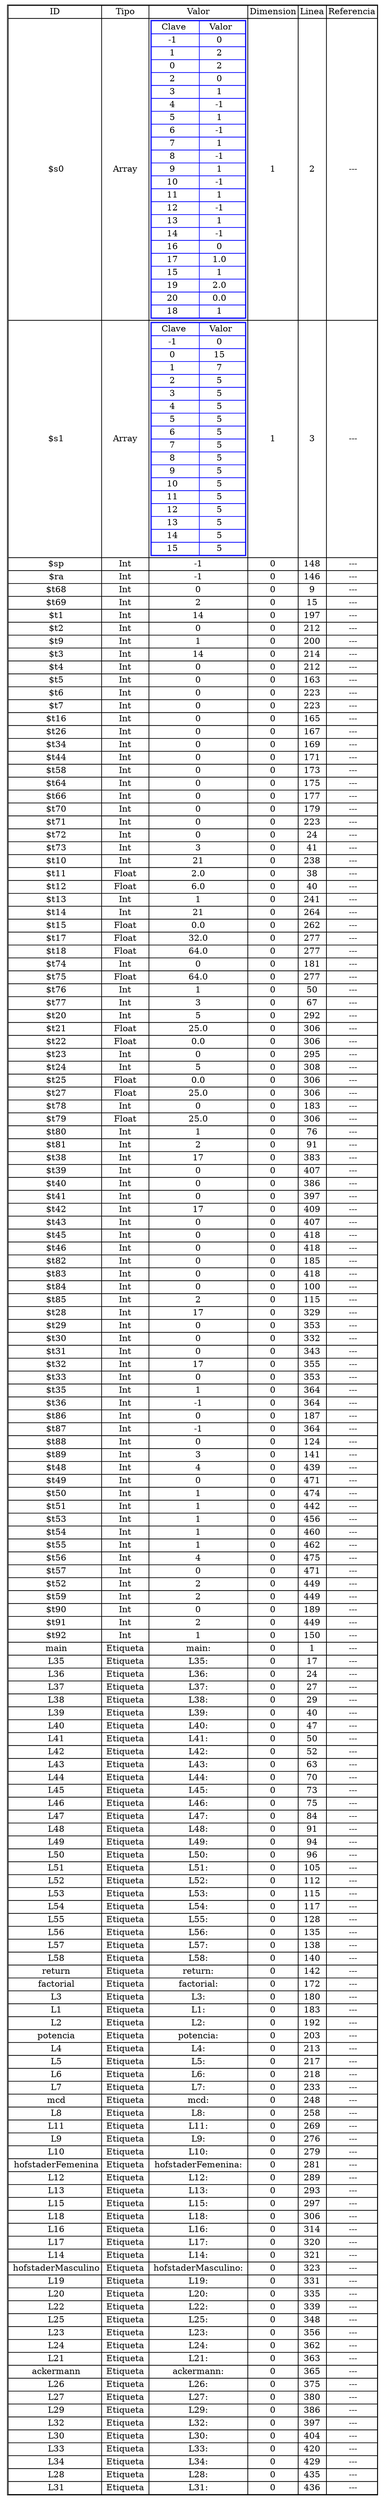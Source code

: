 digraph {
node0 [    shape=plaintext
    label=<

      <table cellspacing='0'>
      <tr><td>ID</td><td>Tipo</td><td>Valor</td><td>Dimension</td><td>Linea</td><td>Referencia</td></tr>
<tr> <td> $s0</td><td> Array </td><td> 
<table color='blue' cellspacing='0'>
<tr><td>Clave </td><td>Valor </td></tr>
<tr><td>-1  </td><td>0  </td></tr><tr><td>1  </td><td>2  </td></tr><tr><td>0  </td><td>2  </td></tr><tr><td>2  </td><td>0  </td></tr><tr><td>3  </td><td>1  </td></tr><tr><td>4  </td><td>-1  </td></tr><tr><td>5  </td><td>1  </td></tr><tr><td>6  </td><td>-1  </td></tr><tr><td>7  </td><td>1  </td></tr><tr><td>8  </td><td>-1  </td></tr><tr><td>9  </td><td>1  </td></tr><tr><td>10  </td><td>-1  </td></tr><tr><td>11  </td><td>1  </td></tr><tr><td>12  </td><td>-1  </td></tr><tr><td>13  </td><td>1  </td></tr><tr><td>14  </td><td>-1  </td></tr><tr><td>16  </td><td>0  </td></tr><tr><td>17  </td><td>1.0  </td></tr><tr><td>15  </td><td>1  </td></tr><tr><td>19  </td><td>2.0  </td></tr><tr><td>20  </td><td>0.0  </td></tr><tr><td>18  </td><td>1  </td></tr></table> </td><td> 1 </td><td> 2 </td><td> ---</td> </tr><tr> <td> $s1</td><td> Array </td><td> 
<table color='blue' cellspacing='0'>
<tr><td>Clave </td><td>Valor </td></tr>
<tr><td>-1  </td><td>0  </td></tr><tr><td>0  </td><td>15  </td></tr><tr><td>1  </td><td>7  </td></tr><tr><td>2  </td><td>5  </td></tr><tr><td>3  </td><td>5  </td></tr><tr><td>4  </td><td>5  </td></tr><tr><td>5  </td><td>5  </td></tr><tr><td>6  </td><td>5  </td></tr><tr><td>7  </td><td>5  </td></tr><tr><td>8  </td><td>5  </td></tr><tr><td>9  </td><td>5  </td></tr><tr><td>10  </td><td>5  </td></tr><tr><td>11  </td><td>5  </td></tr><tr><td>12  </td><td>5  </td></tr><tr><td>13  </td><td>5  </td></tr><tr><td>14  </td><td>5  </td></tr><tr><td>15  </td><td>5  </td></tr></table> </td><td> 1 </td><td> 3 </td><td> ---</td> </tr><tr> <td> $sp</td><td> Int </td><td> -1 </td><td> 0 </td><td> 148 </td><td> ---</td> </tr><tr> <td> $ra</td><td> Int </td><td> -1 </td><td> 0 </td><td> 146 </td><td> ---</td> </tr><tr> <td> $t68</td><td> Int </td><td> 0 </td><td> 0 </td><td> 9 </td><td> ---</td> </tr><tr> <td> $t69</td><td> Int </td><td> 2 </td><td> 0 </td><td> 15 </td><td> ---</td> </tr><tr> <td> $t1</td><td> Int </td><td> 14 </td><td> 0 </td><td> 197 </td><td> ---</td> </tr><tr> <td> $t2</td><td> Int </td><td> 0 </td><td> 0 </td><td> 212 </td><td> ---</td> </tr><tr> <td> $t9</td><td> Int </td><td> 1 </td><td> 0 </td><td> 200 </td><td> ---</td> </tr><tr> <td> $t3</td><td> Int </td><td> 14 </td><td> 0 </td><td> 214 </td><td> ---</td> </tr><tr> <td> $t4</td><td> Int </td><td> 0 </td><td> 0 </td><td> 212 </td><td> ---</td> </tr><tr> <td> $t5</td><td> Int </td><td> 0 </td><td> 0 </td><td> 163 </td><td> ---</td> </tr><tr> <td> $t6</td><td> Int </td><td> 0 </td><td> 0 </td><td> 223 </td><td> ---</td> </tr><tr> <td> $t7</td><td> Int </td><td> 0 </td><td> 0 </td><td> 223 </td><td> ---</td> </tr><tr> <td> $t16</td><td> Int </td><td> 0 </td><td> 0 </td><td> 165 </td><td> ---</td> </tr><tr> <td> $t26</td><td> Int </td><td> 0 </td><td> 0 </td><td> 167 </td><td> ---</td> </tr><tr> <td> $t34</td><td> Int </td><td> 0 </td><td> 0 </td><td> 169 </td><td> ---</td> </tr><tr> <td> $t44</td><td> Int </td><td> 0 </td><td> 0 </td><td> 171 </td><td> ---</td> </tr><tr> <td> $t58</td><td> Int </td><td> 0 </td><td> 0 </td><td> 173 </td><td> ---</td> </tr><tr> <td> $t64</td><td> Int </td><td> 0 </td><td> 0 </td><td> 175 </td><td> ---</td> </tr><tr> <td> $t66</td><td> Int </td><td> 0 </td><td> 0 </td><td> 177 </td><td> ---</td> </tr><tr> <td> $t70</td><td> Int </td><td> 0 </td><td> 0 </td><td> 179 </td><td> ---</td> </tr><tr> <td> $t71</td><td> Int </td><td> 0 </td><td> 0 </td><td> 223 </td><td> ---</td> </tr><tr> <td> $t72</td><td> Int </td><td> 0 </td><td> 0 </td><td> 24 </td><td> ---</td> </tr><tr> <td> $t73</td><td> Int </td><td> 3 </td><td> 0 </td><td> 41 </td><td> ---</td> </tr><tr> <td> $t10</td><td> Int </td><td> 21 </td><td> 0 </td><td> 238 </td><td> ---</td> </tr><tr> <td> $t11</td><td> Float </td><td> 2.0 </td><td> 0 </td><td> 38 </td><td> ---</td> </tr><tr> <td> $t12</td><td> Float </td><td> 6.0 </td><td> 0 </td><td> 40 </td><td> ---</td> </tr><tr> <td> $t13</td><td> Int </td><td> 1 </td><td> 0 </td><td> 241 </td><td> ---</td> </tr><tr> <td> $t14</td><td> Int </td><td> 21 </td><td> 0 </td><td> 264 </td><td> ---</td> </tr><tr> <td> $t15</td><td> Float </td><td> 0.0 </td><td> 0 </td><td> 262 </td><td> ---</td> </tr><tr> <td> $t17</td><td> Float </td><td> 32.0 </td><td> 0 </td><td> 277 </td><td> ---</td> </tr><tr> <td> $t18</td><td> Float </td><td> 64.0 </td><td> 0 </td><td> 277 </td><td> ---</td> </tr><tr> <td> $t74</td><td> Int </td><td> 0 </td><td> 0 </td><td> 181 </td><td> ---</td> </tr><tr> <td> $t75</td><td> Float </td><td> 64.0 </td><td> 0 </td><td> 277 </td><td> ---</td> </tr><tr> <td> $t76</td><td> Int </td><td> 1 </td><td> 0 </td><td> 50 </td><td> ---</td> </tr><tr> <td> $t77</td><td> Int </td><td> 3 </td><td> 0 </td><td> 67 </td><td> ---</td> </tr><tr> <td> $t20</td><td> Int </td><td> 5 </td><td> 0 </td><td> 292 </td><td> ---</td> </tr><tr> <td> $t21</td><td> Float </td><td> 25.0 </td><td> 0 </td><td> 306 </td><td> ---</td> </tr><tr> <td> $t22</td><td> Float </td><td> 0.0 </td><td> 0 </td><td> 306 </td><td> ---</td> </tr><tr> <td> $t23</td><td> Int </td><td> 0 </td><td> 0 </td><td> 295 </td><td> ---</td> </tr><tr> <td> $t24</td><td> Int </td><td> 5 </td><td> 0 </td><td> 308 </td><td> ---</td> </tr><tr> <td> $t25</td><td> Float </td><td> 0.0 </td><td> 0 </td><td> 306 </td><td> ---</td> </tr><tr> <td> $t27</td><td> Float </td><td> 25.0 </td><td> 0 </td><td> 306 </td><td> ---</td> </tr><tr> <td> $t78</td><td> Int </td><td> 0 </td><td> 0 </td><td> 183 </td><td> ---</td> </tr><tr> <td> $t79</td><td> Float </td><td> 25.0 </td><td> 0 </td><td> 306 </td><td> ---</td> </tr><tr> <td> $t80</td><td> Int </td><td> 1 </td><td> 0 </td><td> 76 </td><td> ---</td> </tr><tr> <td> $t81</td><td> Int </td><td> 2 </td><td> 0 </td><td> 91 </td><td> ---</td> </tr><tr> <td> $t38</td><td> Int </td><td> 17 </td><td> 0 </td><td> 383 </td><td> ---</td> </tr><tr> <td> $t39</td><td> Int </td><td> 0 </td><td> 0 </td><td> 407 </td><td> ---</td> </tr><tr> <td> $t40</td><td> Int </td><td> 0 </td><td> 0 </td><td> 386 </td><td> ---</td> </tr><tr> <td> $t41</td><td> Int </td><td> 0 </td><td> 0 </td><td> 397 </td><td> ---</td> </tr><tr> <td> $t42</td><td> Int </td><td> 17 </td><td> 0 </td><td> 409 </td><td> ---</td> </tr><tr> <td> $t43</td><td> Int </td><td> 0 </td><td> 0 </td><td> 407 </td><td> ---</td> </tr><tr> <td> $t45</td><td> Int </td><td> 0 </td><td> 0 </td><td> 418 </td><td> ---</td> </tr><tr> <td> $t46</td><td> Int </td><td> 0 </td><td> 0 </td><td> 418 </td><td> ---</td> </tr><tr> <td> $t82</td><td> Int </td><td> 0 </td><td> 0 </td><td> 185 </td><td> ---</td> </tr><tr> <td> $t83</td><td> Int </td><td> 0 </td><td> 0 </td><td> 418 </td><td> ---</td> </tr><tr> <td> $t84</td><td> Int </td><td> 0 </td><td> 0 </td><td> 100 </td><td> ---</td> </tr><tr> <td> $t85</td><td> Int </td><td> 2 </td><td> 0 </td><td> 115 </td><td> ---</td> </tr><tr> <td> $t28</td><td> Int </td><td> 17 </td><td> 0 </td><td> 329 </td><td> ---</td> </tr><tr> <td> $t29</td><td> Int </td><td> 0 </td><td> 0 </td><td> 353 </td><td> ---</td> </tr><tr> <td> $t30</td><td> Int </td><td> 0 </td><td> 0 </td><td> 332 </td><td> ---</td> </tr><tr> <td> $t31</td><td> Int </td><td> 0 </td><td> 0 </td><td> 343 </td><td> ---</td> </tr><tr> <td> $t32</td><td> Int </td><td> 17 </td><td> 0 </td><td> 355 </td><td> ---</td> </tr><tr> <td> $t33</td><td> Int </td><td> 0 </td><td> 0 </td><td> 353 </td><td> ---</td> </tr><tr> <td> $t35</td><td> Int </td><td> 1 </td><td> 0 </td><td> 364 </td><td> ---</td> </tr><tr> <td> $t36</td><td> Int </td><td> -1 </td><td> 0 </td><td> 364 </td><td> ---</td> </tr><tr> <td> $t86</td><td> Int </td><td> 0 </td><td> 0 </td><td> 187 </td><td> ---</td> </tr><tr> <td> $t87</td><td> Int </td><td> -1 </td><td> 0 </td><td> 364 </td><td> ---</td> </tr><tr> <td> $t88</td><td> Int </td><td> 0 </td><td> 0 </td><td> 124 </td><td> ---</td> </tr><tr> <td> $t89</td><td> Int </td><td> 3 </td><td> 0 </td><td> 141 </td><td> ---</td> </tr><tr> <td> $t48</td><td> Int </td><td> 4 </td><td> 0 </td><td> 439 </td><td> ---</td> </tr><tr> <td> $t49</td><td> Int </td><td> 0 </td><td> 0 </td><td> 471 </td><td> ---</td> </tr><tr> <td> $t50</td><td> Int </td><td> 1 </td><td> 0 </td><td> 474 </td><td> ---</td> </tr><tr> <td> $t51</td><td> Int </td><td> 1 </td><td> 0 </td><td> 442 </td><td> ---</td> </tr><tr> <td> $t53</td><td> Int </td><td> 1 </td><td> 0 </td><td> 456 </td><td> ---</td> </tr><tr> <td> $t54</td><td> Int </td><td> 1 </td><td> 0 </td><td> 460 </td><td> ---</td> </tr><tr> <td> $t55</td><td> Int </td><td> 1 </td><td> 0 </td><td> 462 </td><td> ---</td> </tr><tr> <td> $t56</td><td> Int </td><td> 4 </td><td> 0 </td><td> 475 </td><td> ---</td> </tr><tr> <td> $t57</td><td> Int </td><td> 0 </td><td> 0 </td><td> 471 </td><td> ---</td> </tr><tr> <td> $t52</td><td> Int </td><td> 2 </td><td> 0 </td><td> 449 </td><td> ---</td> </tr><tr> <td> $t59</td><td> Int </td><td> 2 </td><td> 0 </td><td> 449 </td><td> ---</td> </tr><tr> <td> $t90</td><td> Int </td><td> 0 </td><td> 0 </td><td> 189 </td><td> ---</td> </tr><tr> <td> $t91</td><td> Int </td><td> 2 </td><td> 0 </td><td> 449 </td><td> ---</td> </tr><tr> <td> $t92</td><td> Int </td><td> 1 </td><td> 0 </td><td> 150 </td><td> ---</td> </tr><tr> <td> main</td><td> Etiqueta </td><td> main: </td><td> 0 </td><td> 1 </td><td> ---</td> </tr><tr> <td> L35</td><td> Etiqueta </td><td> L35: </td><td> 0 </td><td> 17 </td><td> ---</td> </tr><tr> <td> L36</td><td> Etiqueta </td><td> L36: </td><td> 0 </td><td> 24 </td><td> ---</td> </tr><tr> <td> L37</td><td> Etiqueta </td><td> L37: </td><td> 0 </td><td> 27 </td><td> ---</td> </tr><tr> <td> L38</td><td> Etiqueta </td><td> L38: </td><td> 0 </td><td> 29 </td><td> ---</td> </tr><tr> <td> L39</td><td> Etiqueta </td><td> L39: </td><td> 0 </td><td> 40 </td><td> ---</td> </tr><tr> <td> L40</td><td> Etiqueta </td><td> L40: </td><td> 0 </td><td> 47 </td><td> ---</td> </tr><tr> <td> L41</td><td> Etiqueta </td><td> L41: </td><td> 0 </td><td> 50 </td><td> ---</td> </tr><tr> <td> L42</td><td> Etiqueta </td><td> L42: </td><td> 0 </td><td> 52 </td><td> ---</td> </tr><tr> <td> L43</td><td> Etiqueta </td><td> L43: </td><td> 0 </td><td> 63 </td><td> ---</td> </tr><tr> <td> L44</td><td> Etiqueta </td><td> L44: </td><td> 0 </td><td> 70 </td><td> ---</td> </tr><tr> <td> L45</td><td> Etiqueta </td><td> L45: </td><td> 0 </td><td> 73 </td><td> ---</td> </tr><tr> <td> L46</td><td> Etiqueta </td><td> L46: </td><td> 0 </td><td> 75 </td><td> ---</td> </tr><tr> <td> L47</td><td> Etiqueta </td><td> L47: </td><td> 0 </td><td> 84 </td><td> ---</td> </tr><tr> <td> L48</td><td> Etiqueta </td><td> L48: </td><td> 0 </td><td> 91 </td><td> ---</td> </tr><tr> <td> L49</td><td> Etiqueta </td><td> L49: </td><td> 0 </td><td> 94 </td><td> ---</td> </tr><tr> <td> L50</td><td> Etiqueta </td><td> L50: </td><td> 0 </td><td> 96 </td><td> ---</td> </tr><tr> <td> L51</td><td> Etiqueta </td><td> L51: </td><td> 0 </td><td> 105 </td><td> ---</td> </tr><tr> <td> L52</td><td> Etiqueta </td><td> L52: </td><td> 0 </td><td> 112 </td><td> ---</td> </tr><tr> <td> L53</td><td> Etiqueta </td><td> L53: </td><td> 0 </td><td> 115 </td><td> ---</td> </tr><tr> <td> L54</td><td> Etiqueta </td><td> L54: </td><td> 0 </td><td> 117 </td><td> ---</td> </tr><tr> <td> L55</td><td> Etiqueta </td><td> L55: </td><td> 0 </td><td> 128 </td><td> ---</td> </tr><tr> <td> L56</td><td> Etiqueta </td><td> L56: </td><td> 0 </td><td> 135 </td><td> ---</td> </tr><tr> <td> L57</td><td> Etiqueta </td><td> L57: </td><td> 0 </td><td> 138 </td><td> ---</td> </tr><tr> <td> L58</td><td> Etiqueta </td><td> L58: </td><td> 0 </td><td> 140 </td><td> ---</td> </tr><tr> <td> return</td><td> Etiqueta </td><td> return: </td><td> 0 </td><td> 142 </td><td> ---</td> </tr><tr> <td> factorial</td><td> Etiqueta </td><td> factorial: </td><td> 0 </td><td> 172 </td><td> ---</td> </tr><tr> <td> L3</td><td> Etiqueta </td><td> L3: </td><td> 0 </td><td> 180 </td><td> ---</td> </tr><tr> <td> L1</td><td> Etiqueta </td><td> L1: </td><td> 0 </td><td> 183 </td><td> ---</td> </tr><tr> <td> L2</td><td> Etiqueta </td><td> L2: </td><td> 0 </td><td> 192 </td><td> ---</td> </tr><tr> <td> potencia</td><td> Etiqueta </td><td> potencia: </td><td> 0 </td><td> 203 </td><td> ---</td> </tr><tr> <td> L4</td><td> Etiqueta </td><td> L4: </td><td> 0 </td><td> 213 </td><td> ---</td> </tr><tr> <td> L5</td><td> Etiqueta </td><td> L5: </td><td> 0 </td><td> 217 </td><td> ---</td> </tr><tr> <td> L6</td><td> Etiqueta </td><td> L6: </td><td> 0 </td><td> 218 </td><td> ---</td> </tr><tr> <td> L7</td><td> Etiqueta </td><td> L7: </td><td> 0 </td><td> 233 </td><td> ---</td> </tr><tr> <td> mcd</td><td> Etiqueta </td><td> mcd: </td><td> 0 </td><td> 248 </td><td> ---</td> </tr><tr> <td> L8</td><td> Etiqueta </td><td> L8: </td><td> 0 </td><td> 258 </td><td> ---</td> </tr><tr> <td> L11</td><td> Etiqueta </td><td> L11: </td><td> 0 </td><td> 269 </td><td> ---</td> </tr><tr> <td> L9</td><td> Etiqueta </td><td> L9: </td><td> 0 </td><td> 276 </td><td> ---</td> </tr><tr> <td> L10</td><td> Etiqueta </td><td> L10: </td><td> 0 </td><td> 279 </td><td> ---</td> </tr><tr> <td> hofstaderFemenina</td><td> Etiqueta </td><td> hofstaderFemenina: </td><td> 0 </td><td> 281 </td><td> ---</td> </tr><tr> <td> L12</td><td> Etiqueta </td><td> L12: </td><td> 0 </td><td> 289 </td><td> ---</td> </tr><tr> <td> L13</td><td> Etiqueta </td><td> L13: </td><td> 0 </td><td> 293 </td><td> ---</td> </tr><tr> <td> L15</td><td> Etiqueta </td><td> L15: </td><td> 0 </td><td> 297 </td><td> ---</td> </tr><tr> <td> L18</td><td> Etiqueta </td><td> L18: </td><td> 0 </td><td> 306 </td><td> ---</td> </tr><tr> <td> L16</td><td> Etiqueta </td><td> L16: </td><td> 0 </td><td> 314 </td><td> ---</td> </tr><tr> <td> L17</td><td> Etiqueta </td><td> L17: </td><td> 0 </td><td> 320 </td><td> ---</td> </tr><tr> <td> L14</td><td> Etiqueta </td><td> L14: </td><td> 0 </td><td> 321 </td><td> ---</td> </tr><tr> <td> hofstaderMasculino</td><td> Etiqueta </td><td> hofstaderMasculino: </td><td> 0 </td><td> 323 </td><td> ---</td> </tr><tr> <td> L19</td><td> Etiqueta </td><td> L19: </td><td> 0 </td><td> 331 </td><td> ---</td> </tr><tr> <td> L20</td><td> Etiqueta </td><td> L20: </td><td> 0 </td><td> 335 </td><td> ---</td> </tr><tr> <td> L22</td><td> Etiqueta </td><td> L22: </td><td> 0 </td><td> 339 </td><td> ---</td> </tr><tr> <td> L25</td><td> Etiqueta </td><td> L25: </td><td> 0 </td><td> 348 </td><td> ---</td> </tr><tr> <td> L23</td><td> Etiqueta </td><td> L23: </td><td> 0 </td><td> 356 </td><td> ---</td> </tr><tr> <td> L24</td><td> Etiqueta </td><td> L24: </td><td> 0 </td><td> 362 </td><td> ---</td> </tr><tr> <td> L21</td><td> Etiqueta </td><td> L21: </td><td> 0 </td><td> 363 </td><td> ---</td> </tr><tr> <td> ackermann</td><td> Etiqueta </td><td> ackermann: </td><td> 0 </td><td> 365 </td><td> ---</td> </tr><tr> <td> L26</td><td> Etiqueta </td><td> L26: </td><td> 0 </td><td> 375 </td><td> ---</td> </tr><tr> <td> L27</td><td> Etiqueta </td><td> L27: </td><td> 0 </td><td> 380 </td><td> ---</td> </tr><tr> <td> L29</td><td> Etiqueta </td><td> L29: </td><td> 0 </td><td> 386 </td><td> ---</td> </tr><tr> <td> L32</td><td> Etiqueta </td><td> L32: </td><td> 0 </td><td> 397 </td><td> ---</td> </tr><tr> <td> L30</td><td> Etiqueta </td><td> L30: </td><td> 0 </td><td> 404 </td><td> ---</td> </tr><tr> <td> L33</td><td> Etiqueta </td><td> L33: </td><td> 0 </td><td> 420 </td><td> ---</td> </tr><tr> <td> L34</td><td> Etiqueta </td><td> L34: </td><td> 0 </td><td> 429 </td><td> ---</td> </tr><tr> <td> L28</td><td> Etiqueta </td><td> L28: </td><td> 0 </td><td> 435 </td><td> ---</td> </tr><tr> <td> L31</td><td> Etiqueta </td><td> L31: </td><td> 0 </td><td> 436 </td><td> ---</td> </tr>    </table>
>];}